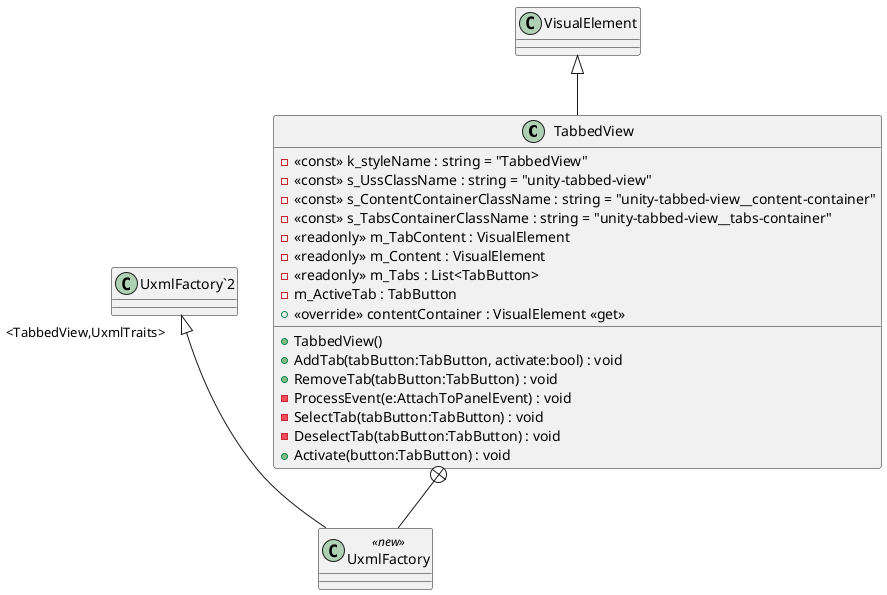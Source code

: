 @startuml
class TabbedView {
    - <<const>> k_styleName : string = "TabbedView"
    - <<const>> s_UssClassName : string = "unity-tabbed-view"
    - <<const>> s_ContentContainerClassName : string = "unity-tabbed-view__content-container"
    - <<const>> s_TabsContainerClassName : string = "unity-tabbed-view__tabs-container"
    - <<readonly>> m_TabContent : VisualElement
    - <<readonly>> m_Content : VisualElement
    - <<readonly>> m_Tabs : List<TabButton>
    - m_ActiveTab : TabButton
    + <<override>> contentContainer : VisualElement <<get>>
    + TabbedView()
    + AddTab(tabButton:TabButton, activate:bool) : void
    + RemoveTab(tabButton:TabButton) : void
    - ProcessEvent(e:AttachToPanelEvent) : void
    - SelectTab(tabButton:TabButton) : void
    - DeselectTab(tabButton:TabButton) : void
    + Activate(button:TabButton) : void
}
class UxmlFactory <<new>> {
}
VisualElement <|-- TabbedView
TabbedView +-- UxmlFactory
"UxmlFactory`2" "<TabbedView,UxmlTraits>" <|-- UxmlFactory
@enduml
